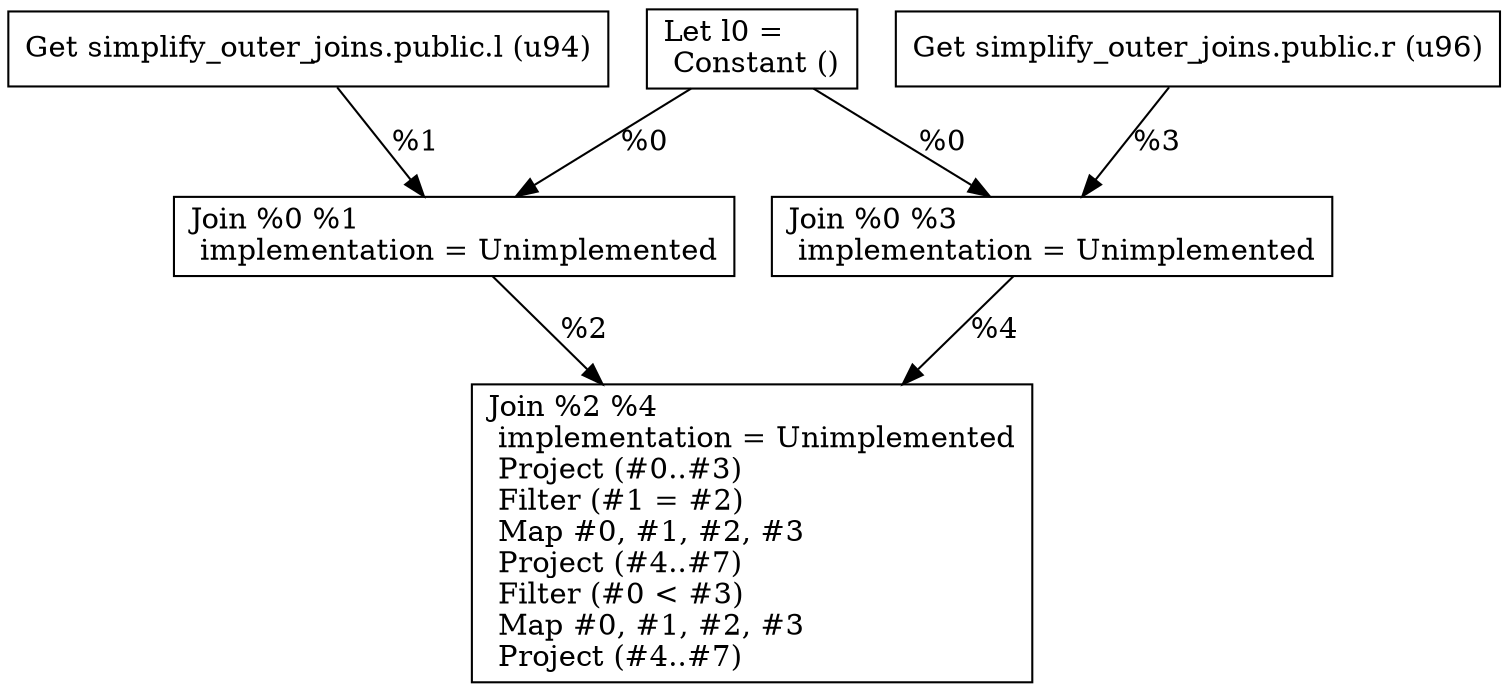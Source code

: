 digraph G {
    node0 [shape = record, label="Let l0 =\l Constant ()\l"]
    node1 [shape = record, label=" Get simplify_outer_joins.public.l (u94)\l"]
    node2 [shape = record, label=" Join %0 %1\l  implementation = Unimplemented\l"]
    node3 [shape = record, label=" Get simplify_outer_joins.public.r (u96)\l"]
    node4 [shape = record, label=" Join %0 %3\l  implementation = Unimplemented\l"]
    node5 [shape = record, label=" Join %2 %4\l  implementation = Unimplemented\l Project (#0..#3)\l Filter (#1 = #2)\l Map #0, #1, #2, #3\l Project (#4..#7)\l Filter (#0 \< #3)\l Map #0, #1, #2, #3\l Project (#4..#7)\l"]
    node1 -> node2 [label = "%1\l"]
    node3 -> node4 [label = "%3\l"]
    node0 -> node2 [label = "%0\l"]
    node0 -> node4 [label = "%0\l"]
    node2 -> node5 [label = "%2\l"]
    node4 -> node5 [label = "%4\l"]
}
